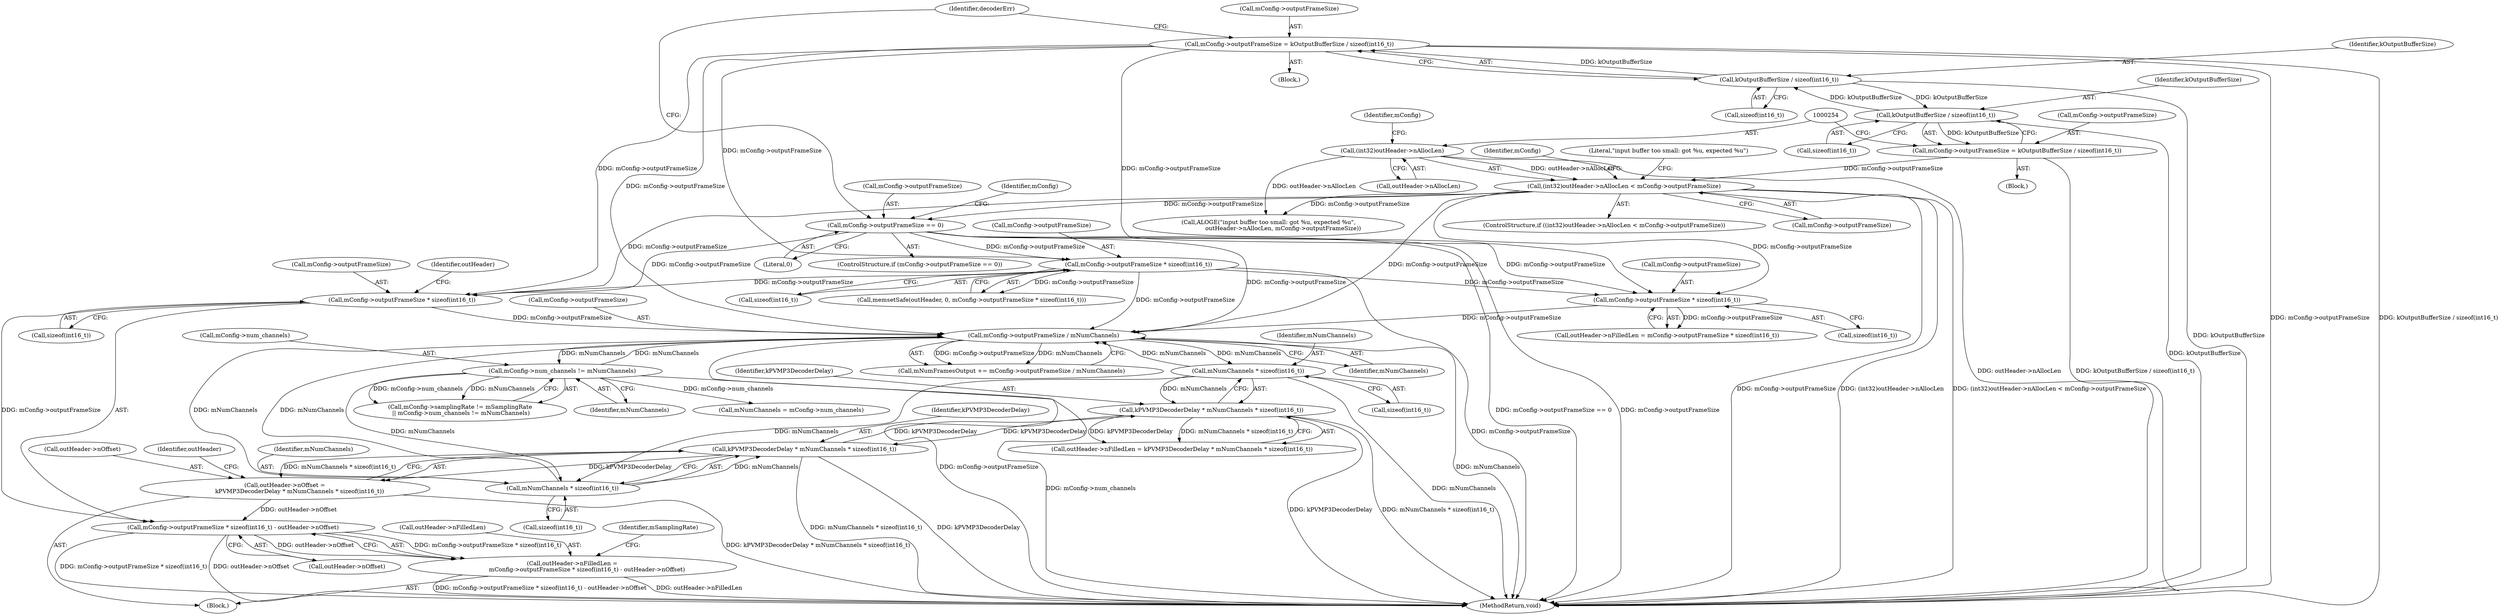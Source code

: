 digraph "0_Android_c2639afac631f5c1ffddf70ee8a6fe943d0bedf9@API" {
"1000465" [label="(Call,mConfig->outputFrameSize * sizeof(int16_t) - outHeader->nOffset)"];
"1000466" [label="(Call,mConfig->outputFrameSize * sizeof(int16_t))"];
"1000332" [label="(Call,mConfig->outputFrameSize = kOutputBufferSize / sizeof(int16_t))"];
"1000336" [label="(Call,kOutputBufferSize / sizeof(int16_t))"];
"1000247" [label="(Call,kOutputBufferSize / sizeof(int16_t))"];
"1000252" [label="(Call,(int32)outHeader->nAllocLen < mConfig->outputFrameSize)"];
"1000253" [label="(Call,(int32)outHeader->nAllocLen)"];
"1000243" [label="(Call,mConfig->outputFrameSize = kOutputBufferSize / sizeof(int16_t))"];
"1000326" [label="(Call,mConfig->outputFrameSize == 0)"];
"1000394" [label="(Call,mConfig->outputFrameSize * sizeof(int16_t))"];
"1000451" [label="(Call,outHeader->nOffset =\n                kPVMP3DecoderDelay * mNumChannels * sizeof(int16_t))"];
"1000455" [label="(Call,kPVMP3DecoderDelay * mNumChannels * sizeof(int16_t))"];
"1000360" [label="(Call,kPVMP3DecoderDelay * mNumChannels * sizeof(int16_t))"];
"1000362" [label="(Call,mNumChannels * sizeof(int16_t))"];
"1000544" [label="(Call,mConfig->outputFrameSize / mNumChannels)"];
"1000489" [label="(Call,mConfig->outputFrameSize * sizeof(int16_t))"];
"1000420" [label="(Call,mConfig->num_channels != mNumChannels)"];
"1000457" [label="(Call,mNumChannels * sizeof(int16_t))"];
"1000461" [label="(Call,outHeader->nFilledLen =\n                mConfig->outputFrameSize * sizeof(int16_t) - outHeader->nOffset)"];
"1000284" [label="(Identifier,mConfig)"];
"1000462" [label="(Call,outHeader->nFilledLen)"];
"1000564" [label="(MethodReturn,void)"];
"1000343" [label="(Identifier,decoderErr)"];
"1000465" [label="(Call,mConfig->outputFrameSize * sizeof(int16_t) - outHeader->nOffset)"];
"1000251" [label="(ControlStructure,if ((int32)outHeader->nAllocLen < mConfig->outputFrameSize))"];
"1000495" [label="(Identifier,mSamplingRate)"];
"1000545" [label="(Call,mConfig->outputFrameSize)"];
"1000414" [label="(Call,mConfig->samplingRate != mSamplingRate\n || mConfig->num_channels != mNumChannels)"];
"1000330" [label="(Literal,0)"];
"1000332" [label="(Call,mConfig->outputFrameSize = kOutputBufferSize / sizeof(int16_t))"];
"1000451" [label="(Call,outHeader->nOffset =\n                kPVMP3DecoderDelay * mNumChannels * sizeof(int16_t))"];
"1000263" [label="(Literal,\"input buffer too small: got %u, expected %u\")"];
"1000333" [label="(Call,mConfig->outputFrameSize)"];
"1000336" [label="(Call,kOutputBufferSize / sizeof(int16_t))"];
"1000398" [label="(Call,sizeof(int16_t))"];
"1000364" [label="(Call,sizeof(int16_t))"];
"1000252" [label="(Call,(int32)outHeader->nAllocLen < mConfig->outputFrameSize)"];
"1000247" [label="(Call,kOutputBufferSize / sizeof(int16_t))"];
"1000255" [label="(Call,outHeader->nAllocLen)"];
"1000331" [label="(Block,)"];
"1000258" [label="(Call,mConfig->outputFrameSize)"];
"1000325" [label="(ControlStructure,if (mConfig->outputFrameSize == 0))"];
"1000327" [label="(Call,mConfig->outputFrameSize)"];
"1000391" [label="(Call,memsetSafe(outHeader, 0, mConfig->outputFrameSize * sizeof(int16_t)))"];
"1000361" [label="(Identifier,kPVMP3DecoderDelay)"];
"1000542" [label="(Call,mNumFramesOutput += mConfig->outputFrameSize / mNumChannels)"];
"1000424" [label="(Identifier,mNumChannels)"];
"1000326" [label="(Call,mConfig->outputFrameSize == 0)"];
"1000466" [label="(Call,mConfig->outputFrameSize * sizeof(int16_t))"];
"1000470" [label="(Call,sizeof(int16_t))"];
"1000473" [label="(Identifier,outHeader)"];
"1000133" [label="(Block,)"];
"1000493" [label="(Call,sizeof(int16_t))"];
"1000338" [label="(Call,sizeof(int16_t))"];
"1000458" [label="(Identifier,mNumChannels)"];
"1000447" [label="(Block,)"];
"1000356" [label="(Call,outHeader->nFilledLen = kPVMP3DecoderDelay * mNumChannels * sizeof(int16_t))"];
"1000467" [label="(Call,mConfig->outputFrameSize)"];
"1000362" [label="(Call,mNumChannels * sizeof(int16_t))"];
"1000248" [label="(Identifier,kOutputBufferSize)"];
"1000544" [label="(Call,mConfig->outputFrameSize / mNumChannels)"];
"1000360" [label="(Call,kPVMP3DecoderDelay * mNumChannels * sizeof(int16_t))"];
"1000363" [label="(Identifier,mNumChannels)"];
"1000253" [label="(Call,(int32)outHeader->nAllocLen)"];
"1000457" [label="(Call,mNumChannels * sizeof(int16_t))"];
"1000456" [label="(Identifier,kPVMP3DecoderDelay)"];
"1000249" [label="(Call,sizeof(int16_t))"];
"1000244" [label="(Call,mConfig->outputFrameSize)"];
"1000334" [label="(Identifier,mConfig)"];
"1000431" [label="(Call,mNumChannels = mConfig->num_channels)"];
"1000548" [label="(Identifier,mNumChannels)"];
"1000472" [label="(Call,outHeader->nOffset)"];
"1000452" [label="(Call,outHeader->nOffset)"];
"1000420" [label="(Call,mConfig->num_channels != mNumChannels)"];
"1000485" [label="(Call,outHeader->nFilledLen = mConfig->outputFrameSize * sizeof(int16_t))"];
"1000262" [label="(Call,ALOGE(\"input buffer too small: got %u, expected %u\",\n                outHeader->nAllocLen, mConfig->outputFrameSize))"];
"1000421" [label="(Call,mConfig->num_channels)"];
"1000459" [label="(Call,sizeof(int16_t))"];
"1000243" [label="(Call,mConfig->outputFrameSize = kOutputBufferSize / sizeof(int16_t))"];
"1000463" [label="(Identifier,outHeader)"];
"1000490" [label="(Call,mConfig->outputFrameSize)"];
"1000461" [label="(Call,outHeader->nFilledLen =\n                mConfig->outputFrameSize * sizeof(int16_t) - outHeader->nOffset)"];
"1000337" [label="(Identifier,kOutputBufferSize)"];
"1000455" [label="(Call,kPVMP3DecoderDelay * mNumChannels * sizeof(int16_t))"];
"1000259" [label="(Identifier,mConfig)"];
"1000395" [label="(Call,mConfig->outputFrameSize)"];
"1000489" [label="(Call,mConfig->outputFrameSize * sizeof(int16_t))"];
"1000394" [label="(Call,mConfig->outputFrameSize * sizeof(int16_t))"];
"1000465" -> "1000461"  [label="AST: "];
"1000465" -> "1000472"  [label="CFG: "];
"1000466" -> "1000465"  [label="AST: "];
"1000472" -> "1000465"  [label="AST: "];
"1000461" -> "1000465"  [label="CFG: "];
"1000465" -> "1000564"  [label="DDG: outHeader->nOffset"];
"1000465" -> "1000564"  [label="DDG: mConfig->outputFrameSize * sizeof(int16_t)"];
"1000465" -> "1000461"  [label="DDG: mConfig->outputFrameSize * sizeof(int16_t)"];
"1000465" -> "1000461"  [label="DDG: outHeader->nOffset"];
"1000466" -> "1000465"  [label="DDG: mConfig->outputFrameSize"];
"1000451" -> "1000465"  [label="DDG: outHeader->nOffset"];
"1000466" -> "1000470"  [label="CFG: "];
"1000467" -> "1000466"  [label="AST: "];
"1000470" -> "1000466"  [label="AST: "];
"1000473" -> "1000466"  [label="CFG: "];
"1000332" -> "1000466"  [label="DDG: mConfig->outputFrameSize"];
"1000252" -> "1000466"  [label="DDG: mConfig->outputFrameSize"];
"1000326" -> "1000466"  [label="DDG: mConfig->outputFrameSize"];
"1000394" -> "1000466"  [label="DDG: mConfig->outputFrameSize"];
"1000466" -> "1000544"  [label="DDG: mConfig->outputFrameSize"];
"1000332" -> "1000331"  [label="AST: "];
"1000332" -> "1000336"  [label="CFG: "];
"1000333" -> "1000332"  [label="AST: "];
"1000336" -> "1000332"  [label="AST: "];
"1000343" -> "1000332"  [label="CFG: "];
"1000332" -> "1000564"  [label="DDG: mConfig->outputFrameSize"];
"1000332" -> "1000564"  [label="DDG: kOutputBufferSize / sizeof(int16_t)"];
"1000336" -> "1000332"  [label="DDG: kOutputBufferSize"];
"1000332" -> "1000394"  [label="DDG: mConfig->outputFrameSize"];
"1000332" -> "1000489"  [label="DDG: mConfig->outputFrameSize"];
"1000332" -> "1000544"  [label="DDG: mConfig->outputFrameSize"];
"1000336" -> "1000338"  [label="CFG: "];
"1000337" -> "1000336"  [label="AST: "];
"1000338" -> "1000336"  [label="AST: "];
"1000336" -> "1000564"  [label="DDG: kOutputBufferSize"];
"1000336" -> "1000247"  [label="DDG: kOutputBufferSize"];
"1000247" -> "1000336"  [label="DDG: kOutputBufferSize"];
"1000247" -> "1000243"  [label="AST: "];
"1000247" -> "1000249"  [label="CFG: "];
"1000248" -> "1000247"  [label="AST: "];
"1000249" -> "1000247"  [label="AST: "];
"1000243" -> "1000247"  [label="CFG: "];
"1000247" -> "1000564"  [label="DDG: kOutputBufferSize"];
"1000247" -> "1000243"  [label="DDG: kOutputBufferSize"];
"1000252" -> "1000251"  [label="AST: "];
"1000252" -> "1000258"  [label="CFG: "];
"1000253" -> "1000252"  [label="AST: "];
"1000258" -> "1000252"  [label="AST: "];
"1000263" -> "1000252"  [label="CFG: "];
"1000284" -> "1000252"  [label="CFG: "];
"1000252" -> "1000564"  [label="DDG: (int32)outHeader->nAllocLen"];
"1000252" -> "1000564"  [label="DDG: (int32)outHeader->nAllocLen < mConfig->outputFrameSize"];
"1000252" -> "1000564"  [label="DDG: mConfig->outputFrameSize"];
"1000253" -> "1000252"  [label="DDG: outHeader->nAllocLen"];
"1000243" -> "1000252"  [label="DDG: mConfig->outputFrameSize"];
"1000252" -> "1000262"  [label="DDG: mConfig->outputFrameSize"];
"1000252" -> "1000326"  [label="DDG: mConfig->outputFrameSize"];
"1000252" -> "1000489"  [label="DDG: mConfig->outputFrameSize"];
"1000252" -> "1000544"  [label="DDG: mConfig->outputFrameSize"];
"1000253" -> "1000255"  [label="CFG: "];
"1000254" -> "1000253"  [label="AST: "];
"1000255" -> "1000253"  [label="AST: "];
"1000259" -> "1000253"  [label="CFG: "];
"1000253" -> "1000564"  [label="DDG: outHeader->nAllocLen"];
"1000253" -> "1000262"  [label="DDG: outHeader->nAllocLen"];
"1000243" -> "1000133"  [label="AST: "];
"1000244" -> "1000243"  [label="AST: "];
"1000254" -> "1000243"  [label="CFG: "];
"1000243" -> "1000564"  [label="DDG: kOutputBufferSize / sizeof(int16_t)"];
"1000326" -> "1000325"  [label="AST: "];
"1000326" -> "1000330"  [label="CFG: "];
"1000327" -> "1000326"  [label="AST: "];
"1000330" -> "1000326"  [label="AST: "];
"1000334" -> "1000326"  [label="CFG: "];
"1000343" -> "1000326"  [label="CFG: "];
"1000326" -> "1000564"  [label="DDG: mConfig->outputFrameSize == 0"];
"1000326" -> "1000564"  [label="DDG: mConfig->outputFrameSize"];
"1000326" -> "1000394"  [label="DDG: mConfig->outputFrameSize"];
"1000326" -> "1000489"  [label="DDG: mConfig->outputFrameSize"];
"1000326" -> "1000544"  [label="DDG: mConfig->outputFrameSize"];
"1000394" -> "1000391"  [label="AST: "];
"1000394" -> "1000398"  [label="CFG: "];
"1000395" -> "1000394"  [label="AST: "];
"1000398" -> "1000394"  [label="AST: "];
"1000391" -> "1000394"  [label="CFG: "];
"1000394" -> "1000564"  [label="DDG: mConfig->outputFrameSize"];
"1000394" -> "1000391"  [label="DDG: mConfig->outputFrameSize"];
"1000394" -> "1000489"  [label="DDG: mConfig->outputFrameSize"];
"1000394" -> "1000544"  [label="DDG: mConfig->outputFrameSize"];
"1000451" -> "1000447"  [label="AST: "];
"1000451" -> "1000455"  [label="CFG: "];
"1000452" -> "1000451"  [label="AST: "];
"1000455" -> "1000451"  [label="AST: "];
"1000463" -> "1000451"  [label="CFG: "];
"1000451" -> "1000564"  [label="DDG: kPVMP3DecoderDelay * mNumChannels * sizeof(int16_t)"];
"1000455" -> "1000451"  [label="DDG: kPVMP3DecoderDelay"];
"1000455" -> "1000451"  [label="DDG: mNumChannels * sizeof(int16_t)"];
"1000455" -> "1000457"  [label="CFG: "];
"1000456" -> "1000455"  [label="AST: "];
"1000457" -> "1000455"  [label="AST: "];
"1000455" -> "1000564"  [label="DDG: mNumChannels * sizeof(int16_t)"];
"1000455" -> "1000564"  [label="DDG: kPVMP3DecoderDelay"];
"1000455" -> "1000360"  [label="DDG: kPVMP3DecoderDelay"];
"1000360" -> "1000455"  [label="DDG: kPVMP3DecoderDelay"];
"1000457" -> "1000455"  [label="DDG: mNumChannels"];
"1000360" -> "1000356"  [label="AST: "];
"1000360" -> "1000362"  [label="CFG: "];
"1000361" -> "1000360"  [label="AST: "];
"1000362" -> "1000360"  [label="AST: "];
"1000356" -> "1000360"  [label="CFG: "];
"1000360" -> "1000564"  [label="DDG: kPVMP3DecoderDelay"];
"1000360" -> "1000564"  [label="DDG: mNumChannels * sizeof(int16_t)"];
"1000360" -> "1000356"  [label="DDG: kPVMP3DecoderDelay"];
"1000360" -> "1000356"  [label="DDG: mNumChannels * sizeof(int16_t)"];
"1000362" -> "1000360"  [label="DDG: mNumChannels"];
"1000362" -> "1000364"  [label="CFG: "];
"1000363" -> "1000362"  [label="AST: "];
"1000364" -> "1000362"  [label="AST: "];
"1000362" -> "1000564"  [label="DDG: mNumChannels"];
"1000544" -> "1000362"  [label="DDG: mNumChannels"];
"1000362" -> "1000457"  [label="DDG: mNumChannels"];
"1000362" -> "1000544"  [label="DDG: mNumChannels"];
"1000544" -> "1000542"  [label="AST: "];
"1000544" -> "1000548"  [label="CFG: "];
"1000545" -> "1000544"  [label="AST: "];
"1000548" -> "1000544"  [label="AST: "];
"1000542" -> "1000544"  [label="CFG: "];
"1000544" -> "1000564"  [label="DDG: mNumChannels"];
"1000544" -> "1000564"  [label="DDG: mConfig->outputFrameSize"];
"1000544" -> "1000420"  [label="DDG: mNumChannels"];
"1000544" -> "1000457"  [label="DDG: mNumChannels"];
"1000544" -> "1000542"  [label="DDG: mConfig->outputFrameSize"];
"1000544" -> "1000542"  [label="DDG: mNumChannels"];
"1000489" -> "1000544"  [label="DDG: mConfig->outputFrameSize"];
"1000420" -> "1000544"  [label="DDG: mNumChannels"];
"1000457" -> "1000544"  [label="DDG: mNumChannels"];
"1000489" -> "1000485"  [label="AST: "];
"1000489" -> "1000493"  [label="CFG: "];
"1000490" -> "1000489"  [label="AST: "];
"1000493" -> "1000489"  [label="AST: "];
"1000485" -> "1000489"  [label="CFG: "];
"1000489" -> "1000485"  [label="DDG: mConfig->outputFrameSize"];
"1000420" -> "1000414"  [label="AST: "];
"1000420" -> "1000424"  [label="CFG: "];
"1000421" -> "1000420"  [label="AST: "];
"1000424" -> "1000420"  [label="AST: "];
"1000414" -> "1000420"  [label="CFG: "];
"1000420" -> "1000564"  [label="DDG: mConfig->num_channels"];
"1000420" -> "1000414"  [label="DDG: mConfig->num_channels"];
"1000420" -> "1000414"  [label="DDG: mNumChannels"];
"1000420" -> "1000431"  [label="DDG: mConfig->num_channels"];
"1000420" -> "1000457"  [label="DDG: mNumChannels"];
"1000457" -> "1000459"  [label="CFG: "];
"1000458" -> "1000457"  [label="AST: "];
"1000459" -> "1000457"  [label="AST: "];
"1000461" -> "1000447"  [label="AST: "];
"1000462" -> "1000461"  [label="AST: "];
"1000495" -> "1000461"  [label="CFG: "];
"1000461" -> "1000564"  [label="DDG: mConfig->outputFrameSize * sizeof(int16_t) - outHeader->nOffset"];
"1000461" -> "1000564"  [label="DDG: outHeader->nFilledLen"];
}
